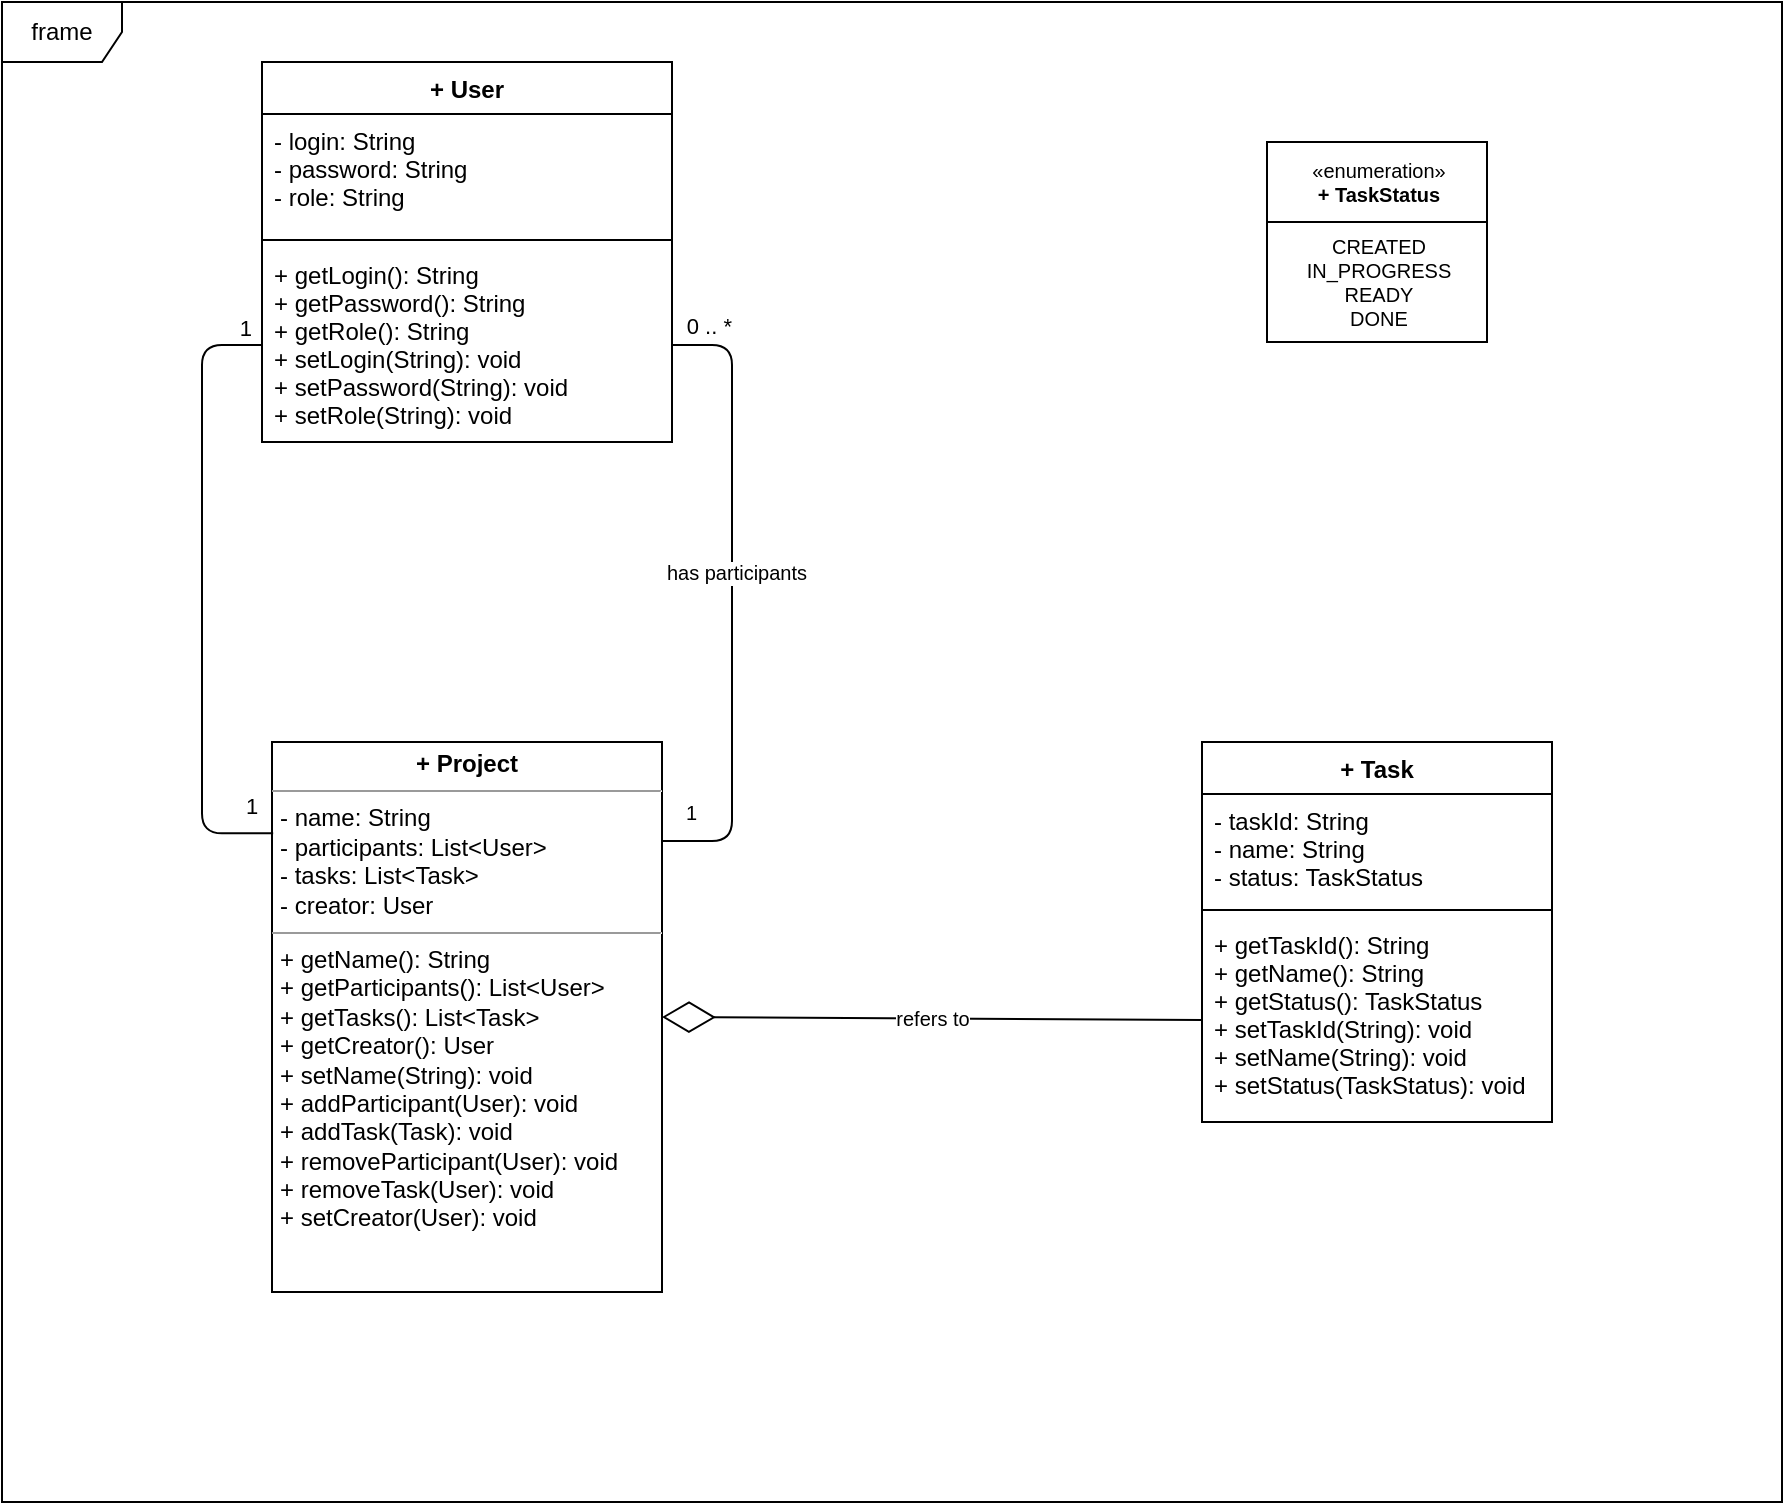 <mxfile version="13.7.3" type="device"><diagram name="Page-1" id="c4acf3e9-155e-7222-9cf6-157b1a14988f"><mxGraphModel dx="1463" dy="846" grid="1" gridSize="10" guides="1" tooltips="1" connect="1" arrows="1" fold="1" page="1" pageScale="1" pageWidth="850" pageHeight="1100" background="#ffffff" math="0" shadow="0"><root><mxCell id="0"/><mxCell id="1" parent="0"/><mxCell id="Dlg8eQSC8SmmT-6D6hZ5-21" value="frame" style="shape=umlFrame;whiteSpace=wrap;html=1;" vertex="1" parent="1"><mxGeometry x="140" y="20" width="890" height="750" as="geometry"/></mxCell><mxCell id="Dlg8eQSC8SmmT-6D6hZ5-2" value="&lt;p style=&quot;margin: 0px ; margin-top: 4px ; text-align: center&quot;&gt;&lt;b&gt;+ Project&lt;/b&gt;&lt;/p&gt;&lt;hr size=&quot;1&quot;&gt;&lt;p style=&quot;margin: 0px ; margin-left: 4px&quot;&gt;- name: String&lt;/p&gt;&lt;p style=&quot;margin: 0px ; margin-left: 4px&quot;&gt;- participants: List&amp;lt;User&amp;gt;&lt;/p&gt;&lt;p style=&quot;margin: 0px ; margin-left: 4px&quot;&gt;- tasks: List&amp;lt;Task&amp;gt;&lt;/p&gt;&lt;p style=&quot;margin: 0px ; margin-left: 4px&quot;&gt;- creator: User&lt;/p&gt;&lt;hr size=&quot;1&quot;&gt;&lt;p style=&quot;margin: 0px ; margin-left: 4px&quot;&gt;+ getName(): String&lt;/p&gt;&lt;p style=&quot;margin: 0px ; margin-left: 4px&quot;&gt;+ getParticipants(): List&amp;lt;User&amp;gt;&lt;/p&gt;&lt;p style=&quot;margin: 0px ; margin-left: 4px&quot;&gt;+ getTasks(): List&amp;lt;Task&amp;gt;&lt;/p&gt;&lt;p style=&quot;margin: 0px ; margin-left: 4px&quot;&gt;+ getCreator(): User&lt;/p&gt;&lt;p style=&quot;margin: 0px ; margin-left: 4px&quot;&gt;+ setName(String): void&lt;/p&gt;&lt;p style=&quot;margin: 0px ; margin-left: 4px&quot;&gt;+ addParticipant(User): void&lt;/p&gt;&lt;p style=&quot;margin: 0px ; margin-left: 4px&quot;&gt;+ addTask(Task): void&lt;/p&gt;&lt;p style=&quot;margin: 0px ; margin-left: 4px&quot;&gt;+ removeParticipant(User): void&lt;/p&gt;&lt;p style=&quot;margin: 0px ; margin-left: 4px&quot;&gt;+ removeTask(User): void&lt;/p&gt;&lt;p style=&quot;margin: 0px ; margin-left: 4px&quot;&gt;+ setCreator(User): void&amp;nbsp;&lt;/p&gt;" style="verticalAlign=top;align=left;overflow=fill;fontSize=12;fontFamily=Helvetica;html=1;" vertex="1" parent="1"><mxGeometry x="275" y="390" width="195" height="275" as="geometry"/></mxCell><mxCell id="Dlg8eQSC8SmmT-6D6hZ5-3" value="«enumeration»&lt;br&gt;&lt;b&gt;+ TaskStatus&lt;/b&gt;" style="html=1;fontSize=10;" vertex="1" parent="1"><mxGeometry x="772.5" y="90" width="110" height="40" as="geometry"/></mxCell><mxCell id="Dlg8eQSC8SmmT-6D6hZ5-4" value="CREATED&lt;br&gt;IN_PROGRESS&lt;br&gt;READY&lt;br&gt;DONE" style="html=1;fontSize=10;" vertex="1" parent="1"><mxGeometry x="772.5" y="130" width="110" height="60" as="geometry"/></mxCell><mxCell id="Dlg8eQSC8SmmT-6D6hZ5-5" value="refers to" style="endArrow=diamondThin;endFill=0;endSize=24;html=1;fontSize=10;entryX=1;entryY=0.5;entryDx=0;entryDy=0;exitX=0;exitY=0.5;exitDx=0;exitDy=0;" edge="1" parent="1" source="Dlg8eQSC8SmmT-6D6hZ5-11" target="Dlg8eQSC8SmmT-6D6hZ5-2"><mxGeometry width="160" relative="1" as="geometry"><mxPoint x="660" y="585" as="sourcePoint"/><mxPoint x="720" y="355" as="targetPoint"/><Array as="points"/></mxGeometry></mxCell><mxCell id="Dlg8eQSC8SmmT-6D6hZ5-6" value="" style="endArrow=none;html=1;edgeStyle=orthogonalEdgeStyle;fontSize=10;exitX=1;exitY=0.18;exitDx=0;exitDy=0;entryX=1;entryY=0.5;entryDx=0;entryDy=0;exitPerimeter=0;" edge="1" parent="1" source="Dlg8eQSC8SmmT-6D6hZ5-2" target="Dlg8eQSC8SmmT-6D6hZ5-20"><mxGeometry relative="1" as="geometry"><mxPoint x="375" y="320" as="sourcePoint"/><mxPoint x="415" y="330" as="targetPoint"/><Array as="points"><mxPoint x="505" y="440"/><mxPoint x="505" y="192"/></Array></mxGeometry></mxCell><mxCell id="Dlg8eQSC8SmmT-6D6hZ5-7" value="0 .. *" style="edgeLabel;resizable=0;html=1;align=right;verticalAlign=bottom;labelBackgroundColor=none;" connectable="0" vertex="1" parent="Dlg8eQSC8SmmT-6D6hZ5-6"><mxGeometry x="1" relative="1" as="geometry"><mxPoint x="30" y="-1.5" as="offset"/></mxGeometry></mxCell><mxCell id="Dlg8eQSC8SmmT-6D6hZ5-8" value="+ Task" style="swimlane;fontStyle=1;align=center;verticalAlign=top;childLayout=stackLayout;horizontal=1;startSize=26;horizontalStack=0;resizeParent=1;resizeParentMax=0;resizeLast=0;collapsible=1;marginBottom=0;" vertex="1" parent="1"><mxGeometry x="740" y="390" width="175" height="190" as="geometry"/></mxCell><mxCell id="Dlg8eQSC8SmmT-6D6hZ5-9" value="- taskId: String&#10;- name: String&#10;- status: TaskStatus" style="text;strokeColor=none;fillColor=none;align=left;verticalAlign=top;spacingLeft=4;spacingRight=4;overflow=hidden;rotatable=0;points=[[0,0.5],[1,0.5]];portConstraint=eastwest;" vertex="1" parent="Dlg8eQSC8SmmT-6D6hZ5-8"><mxGeometry y="26" width="175" height="54" as="geometry"/></mxCell><mxCell id="Dlg8eQSC8SmmT-6D6hZ5-10" value="" style="line;strokeWidth=1;fillColor=none;align=left;verticalAlign=middle;spacingTop=-1;spacingLeft=3;spacingRight=3;rotatable=0;labelPosition=right;points=[];portConstraint=eastwest;" vertex="1" parent="Dlg8eQSC8SmmT-6D6hZ5-8"><mxGeometry y="80" width="175" height="8" as="geometry"/></mxCell><mxCell id="Dlg8eQSC8SmmT-6D6hZ5-11" value="+ getTaskId(): String&#10;+ getName(): String&#10;+ getStatus(): TaskStatus&#10;+ setTaskId(String): void&#10;+ setName(String): void&#10;+ setStatus(TaskStatus): void&#10;" style="text;strokeColor=none;fillColor=none;align=left;verticalAlign=top;spacingLeft=4;spacingRight=4;overflow=hidden;rotatable=0;points=[[0,0.5],[1,0.5]];portConstraint=eastwest;" vertex="1" parent="Dlg8eQSC8SmmT-6D6hZ5-8"><mxGeometry y="88" width="175" height="102" as="geometry"/></mxCell><mxCell id="Dlg8eQSC8SmmT-6D6hZ5-12" value="has participants" style="text;html=1;strokeColor=none;fillColor=none;align=center;verticalAlign=middle;whiteSpace=wrap;rounded=0;fontSize=10;labelBackgroundColor=#ffffff;" vertex="1" parent="1"><mxGeometry x="465" y="295" width="85" height="20" as="geometry"/></mxCell><mxCell id="Dlg8eQSC8SmmT-6D6hZ5-13" value="1" style="text;html=1;strokeColor=none;fillColor=none;align=left;verticalAlign=middle;whiteSpace=wrap;rounded=0;fontSize=10;" vertex="1" parent="1"><mxGeometry x="480" y="415" width="40" height="20" as="geometry"/></mxCell><mxCell id="Dlg8eQSC8SmmT-6D6hZ5-14" value="" style="endArrow=none;html=1;edgeStyle=orthogonalEdgeStyle;fontSize=10;entryX=0;entryY=0.5;entryDx=0;entryDy=0;exitX=0.003;exitY=0.166;exitDx=0;exitDy=0;exitPerimeter=0;" edge="1" parent="1" source="Dlg8eQSC8SmmT-6D6hZ5-2" target="Dlg8eQSC8SmmT-6D6hZ5-20"><mxGeometry relative="1" as="geometry"><mxPoint x="155" y="295" as="sourcePoint"/><mxPoint x="315" y="295" as="targetPoint"/><Array as="points"><mxPoint x="240" y="436"/><mxPoint x="240" y="192"/></Array></mxGeometry></mxCell><mxCell id="Dlg8eQSC8SmmT-6D6hZ5-15" value="&lt;div&gt;1&lt;/div&gt;" style="edgeLabel;resizable=0;html=1;align=left;verticalAlign=bottom;" connectable="0" vertex="1" parent="Dlg8eQSC8SmmT-6D6hZ5-14"><mxGeometry x="-1" relative="1" as="geometry"><mxPoint x="-15.59" y="-5.65" as="offset"/></mxGeometry></mxCell><mxCell id="Dlg8eQSC8SmmT-6D6hZ5-16" value="1" style="edgeLabel;resizable=0;html=1;align=right;verticalAlign=bottom;" connectable="0" vertex="1" parent="Dlg8eQSC8SmmT-6D6hZ5-14"><mxGeometry x="1" relative="1" as="geometry"><mxPoint x="-5.21" as="offset"/></mxGeometry></mxCell><mxCell id="Dlg8eQSC8SmmT-6D6hZ5-17" value="+ User" style="swimlane;fontStyle=1;align=center;verticalAlign=top;childLayout=stackLayout;horizontal=1;startSize=26;horizontalStack=0;resizeParent=1;resizeParentMax=0;resizeLast=0;collapsible=1;marginBottom=0;" vertex="1" parent="1"><mxGeometry x="270" y="50" width="205" height="190" as="geometry"/></mxCell><mxCell id="Dlg8eQSC8SmmT-6D6hZ5-18" value="- login: String&#10;- password: String&#10;- role: String&#10;" style="text;strokeColor=none;fillColor=none;align=left;verticalAlign=top;spacingLeft=4;spacingRight=4;overflow=hidden;rotatable=0;points=[[0,0.5],[1,0.5]];portConstraint=eastwest;" vertex="1" parent="Dlg8eQSC8SmmT-6D6hZ5-17"><mxGeometry y="26" width="205" height="59" as="geometry"/></mxCell><mxCell id="Dlg8eQSC8SmmT-6D6hZ5-19" value="" style="line;strokeWidth=1;fillColor=none;align=left;verticalAlign=middle;spacingTop=-1;spacingLeft=3;spacingRight=3;rotatable=0;labelPosition=right;points=[];portConstraint=eastwest;" vertex="1" parent="Dlg8eQSC8SmmT-6D6hZ5-17"><mxGeometry y="85" width="205" height="8" as="geometry"/></mxCell><mxCell id="Dlg8eQSC8SmmT-6D6hZ5-20" value="+ getLogin(): String&#10;+ getPassword(): String&#10;+ getRole(): String&#10;+ setLogin(String): void&#10;+ setPassword(String): void&#10;+ setRole(String): void" style="text;strokeColor=none;fillColor=none;align=left;verticalAlign=top;spacingLeft=4;spacingRight=4;overflow=hidden;rotatable=0;points=[[0,0.5],[1,0.5]];portConstraint=eastwest;" vertex="1" parent="Dlg8eQSC8SmmT-6D6hZ5-17"><mxGeometry y="93" width="205" height="97" as="geometry"/></mxCell></root></mxGraphModel></diagram></mxfile>
